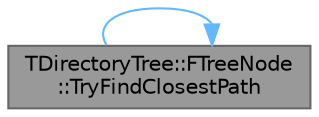 digraph "TDirectoryTree::FTreeNode::TryFindClosestPath"
{
 // INTERACTIVE_SVG=YES
 // LATEX_PDF_SIZE
  bgcolor="transparent";
  edge [fontname=Helvetica,fontsize=10,labelfontname=Helvetica,labelfontsize=10];
  node [fontname=Helvetica,fontsize=10,shape=box,height=0.2,width=0.4];
  rankdir="RL";
  Node1 [id="Node000001",label="TDirectoryTree::FTreeNode\l::TryFindClosestPath",height=0.2,width=0.4,color="gray40", fillcolor="grey60", style="filled", fontcolor="black",tooltip="Recursively search the node's subtree to find the given RelPath."];
  Node1 -> Node1 [id="edge1_Node000001_Node000001",dir="back",color="steelblue1",style="solid",tooltip=" "];
}
